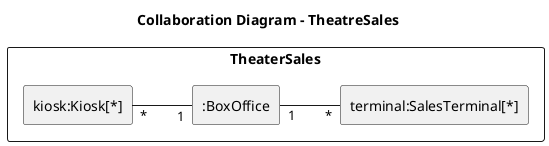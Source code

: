 @startuml
	title Collaboration Diagram - TheatreSales
	skinparam componentStyle rectangle
	left to right direction
	' Define participants with roles and types
	component TheaterSales {
		component "kiosk:Kiosk[*]" as kiosk
		
		component ":BoxOffice" as boxoffice
		
		component "terminal:SalesTerminal[*]" as terminal
	} 
	kiosk "*" -- "1" boxoffice
	boxoffice "1" -- "*" terminal
	/'
	object "kiosk:Kiosk[*]" as Kiosk
	object ":BoxOffice" as BoxOffice
	object "terminal:SalesTerminal[*]" as Terminal
	
	' Enclose the collaboration in a package to simulate context
	package "TheatreSales" {
	    Kiosk --> BoxOffice : *
	    BoxOffice --> Terminal : *
	}
	
	' Add multiplicity notes if needed
	note on link between Kiosk and BoxOffice
	  * --- 1
	end note
	
	note on link between BoxOffice and Terminal
	  1 --- *
	end note
	'/
@enduml

